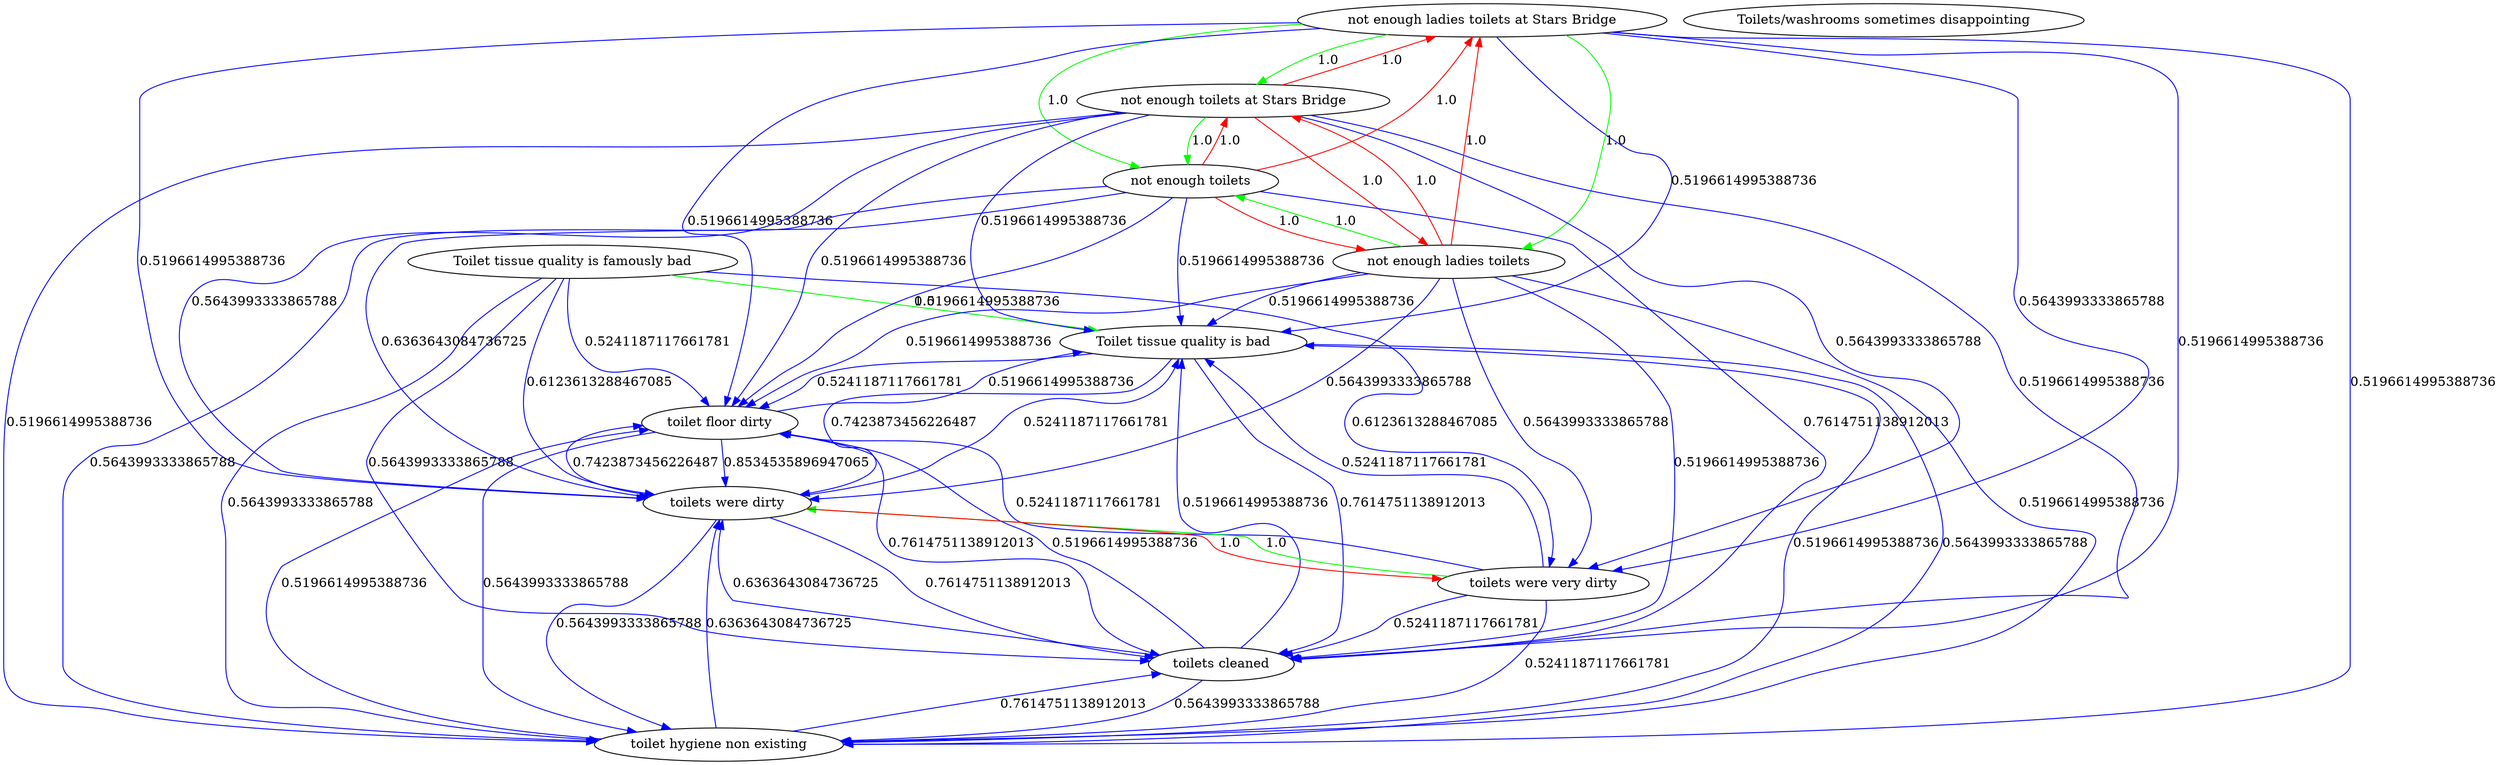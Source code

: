 digraph rawGraph {
"Toilet tissue quality is famously bad";"Toilet tissue quality is bad";"Toilets/washrooms sometimes disappointing";"not enough ladies toilets at Stars Bridge";"not enough toilets at Stars Bridge";"not enough toilets";"not enough ladies toilets";"toilet floor dirty";"toilet hygiene non existing";"toilets cleaned";"toilets were very dirty";"toilets were dirty";"Toilet tissue quality is famously bad" -> "Toilet tissue quality is bad" [label=1.0] [color=green]
"not enough ladies toilets at Stars Bridge" -> "not enough toilets at Stars Bridge" [label=1.0] [color=green]
"not enough toilets at Stars Bridge" -> "not enough toilets" [label=1.0] [color=green]
"not enough ladies toilets at Stars Bridge" -> "not enough ladies toilets" [label=1.0] [color=green]
"not enough ladies toilets" -> "not enough toilets" [label=1.0] [color=green]
"not enough ladies toilets at Stars Bridge" -> "not enough toilets" [label=1.0] [color=green]
"not enough toilets at Stars Bridge" -> "not enough ladies toilets at Stars Bridge" [label=1.0] [color=red]
"not enough toilets at Stars Bridge" -> "not enough ladies toilets" [label=1.0] [color=red]
"not enough toilets" -> "not enough ladies toilets at Stars Bridge" [label=1.0] [color=red]
"not enough toilets" -> "not enough toilets at Stars Bridge" [label=1.0] [color=red]
"not enough toilets" -> "not enough ladies toilets" [label=1.0] [color=red]
"not enough ladies toilets" -> "not enough ladies toilets at Stars Bridge" [label=1.0] [color=red]
"not enough ladies toilets" -> "not enough toilets at Stars Bridge" [label=1.0] [color=red]
"not enough toilets" -> "Toilet tissue quality is bad" [label=0.5196614995388736] [color=blue]
"not enough ladies toilets at Stars Bridge" -> "Toilet tissue quality is bad" [label=0.5196614995388736] [color=blue]
"not enough toilets at Stars Bridge" -> "Toilet tissue quality is bad" [label=0.5196614995388736] [color=blue]
"not enough ladies toilets" -> "Toilet tissue quality is bad" [label=0.5196614995388736] [color=blue]
"toilet floor dirty" -> "Toilet tissue quality is bad" [label=0.5196614995388736] [color=blue]
"not enough toilets" -> "toilet hygiene non existing" [label=0.5643993333865788] [color=blue]
"toilet hygiene non existing" -> "Toilet tissue quality is bad" [label=0.5196614995388736] [color=blue]
"Toilet tissue quality is bad" -> "toilet hygiene non existing" [label=0.5643993333865788] [color=blue]
"toilet floor dirty" -> "toilet hygiene non existing" [label=0.5643993333865788] [color=blue]
"Toilet tissue quality is famously bad" -> "toilet hygiene non existing" [label=0.5643993333865788] [color=blue]
"not enough ladies toilets at Stars Bridge" -> "toilet hygiene non existing" [label=0.5196614995388736] [color=blue]
"not enough toilets at Stars Bridge" -> "toilet hygiene non existing" [label=0.5196614995388736] [color=blue]
"not enough ladies toilets" -> "toilet hygiene non existing" [label=0.5196614995388736] [color=blue]
"not enough toilets" -> "toilets cleaned" [label=0.7614751138912013] [color=blue]
"Toilet tissue quality is bad" -> "toilets cleaned" [label=0.7614751138912013] [color=blue]
"toilets cleaned" -> "Toilet tissue quality is bad" [label=0.5196614995388736] [color=blue]
"toilet hygiene non existing" -> "toilets cleaned" [label=0.7614751138912013] [color=blue]
"toilets cleaned" -> "toilet hygiene non existing" [label=0.5643993333865788] [color=blue]
"toilet floor dirty" -> "toilets cleaned" [label=0.7614751138912013] [color=blue]
"Toilet tissue quality is famously bad" -> "toilets cleaned" [label=0.5643993333865788] [color=blue]
"not enough ladies toilets at Stars Bridge" -> "toilets cleaned" [label=0.5196614995388736] [color=blue]
"not enough toilets at Stars Bridge" -> "toilets cleaned" [label=0.5196614995388736] [color=blue]
"not enough ladies toilets" -> "toilets cleaned" [label=0.5196614995388736] [color=blue]
"toilets were very dirty" -> "toilets were dirty" [label=1.0] [color=green]
"toilets were dirty" -> "toilets were very dirty" [label=1.0] [color=red]
"not enough toilets" -> "toilets were dirty" [label=0.6363643084736725] [color=blue]
"not enough ladies toilets" -> "toilets were very dirty" [label=0.5643993333865788] [color=blue]
"not enough toilets at Stars Bridge" -> "toilets were very dirty" [label=0.5643993333865788] [color=blue]
"toilets were dirty" -> "Toilet tissue quality is bad" [label=0.5241187117661781] [color=blue]
"Toilet tissue quality is bad" -> "toilets were dirty" [label=0.7423873456226487] [color=blue]
"Toilet tissue quality is famously bad" -> "toilets were very dirty" [label=0.6123613288467085] [color=blue]
"toilet hygiene non existing" -> "toilets were dirty" [label=0.6363643084736725] [color=blue]
"toilets were dirty" -> "toilet hygiene non existing" [label=0.5643993333865788] [color=blue]
"toilet floor dirty" -> "toilets were dirty" [label=0.8534535896947065] [color=blue]
"toilets were dirty" -> "toilet floor dirty" [label=0.7423873456226487] [color=blue]
"toilets were dirty" -> "toilets cleaned" [label=0.7614751138912013] [color=blue]
"toilets cleaned" -> "toilets were dirty" [label=0.6363643084736725] [color=blue]
"Toilet tissue quality is famously bad" -> "toilets were dirty" [label=0.6123613288467085] [color=blue]
"Toilet tissue quality is bad" -> "toilet floor dirty" [label=0.5241187117661781] [color=blue]
"not enough ladies toilets at Stars Bridge" -> "toilets were very dirty" [label=0.5643993333865788] [color=blue]
"not enough ladies toilets at Stars Bridge" -> "toilets were dirty" [label=0.5196614995388736] [color=blue]
"not enough ladies toilets at Stars Bridge" -> "toilet floor dirty" [label=0.5196614995388736] [color=blue]
"not enough toilets at Stars Bridge" -> "toilets were dirty" [label=0.5643993333865788] [color=blue]
"not enough toilets at Stars Bridge" -> "toilet floor dirty" [label=0.5196614995388736] [color=blue]
"not enough toilets" -> "toilet floor dirty" [label=0.5196614995388736] [color=blue]
"not enough ladies toilets" -> "toilets were dirty" [label=0.5643993333865788] [color=blue]
"not enough ladies toilets" -> "toilet floor dirty" [label=0.5196614995388736] [color=blue]
"toilet hygiene non existing" -> "toilet floor dirty" [label=0.5196614995388736] [color=blue]
"toilets cleaned" -> "toilet floor dirty" [label=0.5196614995388736] [color=blue]
"toilets were very dirty" -> "Toilet tissue quality is bad" [label=0.5241187117661781] [color=blue]
"toilets were very dirty" -> "toilet hygiene non existing" [label=0.5241187117661781] [color=blue]
"toilets were very dirty" -> "toilet floor dirty" [label=0.5241187117661781] [color=blue]
"toilets were very dirty" -> "toilets cleaned" [label=0.5241187117661781] [color=blue]
"Toilet tissue quality is famously bad" -> "toilet floor dirty" [label=0.5241187117661781] [color=blue]
}